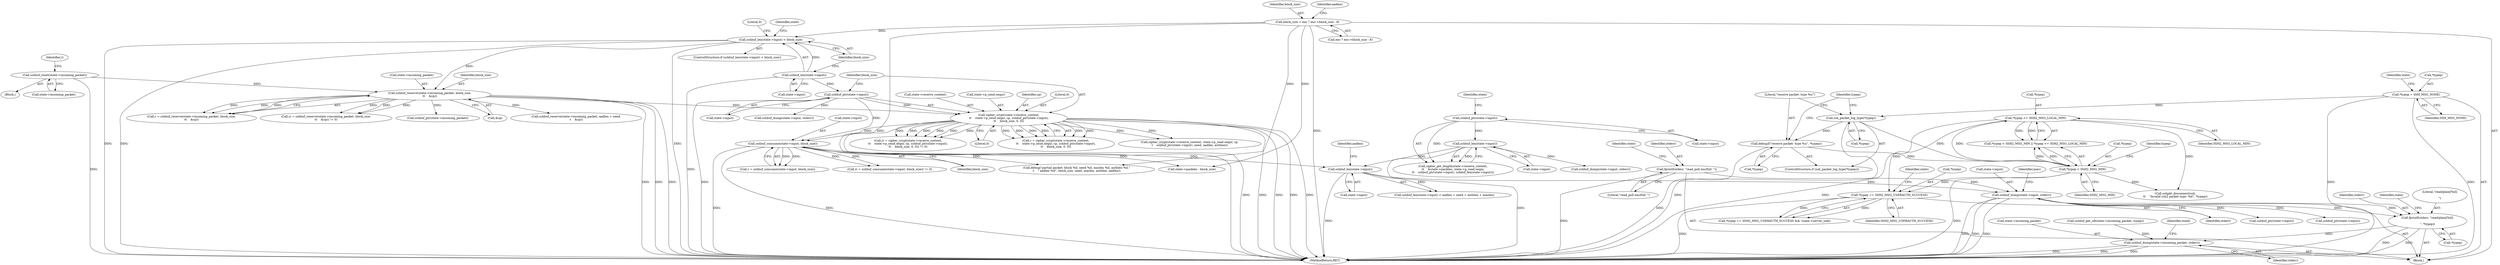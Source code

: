 digraph "0_mindrot_28652bca29046f62c7045e933e6b931de1d16737_0@API" {
"1000965" [label="(Call,fprintf(stderr, \"read/plain[%d]:\r\n\", *typep))"];
"1000520" [label="(Call,sshbuf_dump(state->input, stderr))"];
"1000504" [label="(Call,sshbuf_len(state->input))"];
"1000437" [label="(Call,sshbuf_consume(state->input, block_size))"];
"1000372" [label="(Call,sshbuf_ptr(state->input))"];
"1000334" [label="(Call,sshbuf_len(state->input))"];
"1000362" [label="(Call,cipher_crypt(state->receive_context,\n\t\t    state->p_send.seqnr, cp, sshbuf_ptr(state->input),\n\t\t    block_size, 0, 0))"];
"1000349" [label="(Call,sshbuf_reserve(state->incoming_packet, block_size,\n\t\t    &cp))"];
"1000341" [label="(Call,sshbuf_reset(state->incoming_packet))"];
"1000333" [label="(Call,sshbuf_len(state->input) < block_size)"];
"1000224" [label="(Call,block_size = enc ? enc->block_size : 8)"];
"1000276" [label="(Call,sshbuf_len(state->input))"];
"1000272" [label="(Call,sshbuf_ptr(state->input))"];
"1000517" [label="(Call,fprintf(stderr, \"read_poll enc/full: \"))"];
"1000949" [label="(Call,*typep == SSH2_MSG_USERAUTH_SUCCESS)"];
"1000917" [label="(Call,*typep >= SSH2_MSG_LOCAL_MIN)"];
"1000913" [label="(Call,*typep < SSH2_MSG_MIN)"];
"1000904" [label="(Call,ssh_packet_log_type(*typep))"];
"1000151" [label="(Call,*typep = SSH_MSG_NONE)"];
"1000907" [label="(Call,debug3(\"receive packet: type %u\", *typep))"];
"1000970" [label="(Call,sshbuf_dump(state->incoming_packet, stderr))"];
"1000912" [label="(Call,*typep < SSH2_MSG_MIN || *typep >= SSH2_MSG_LOCAL_MIN)"];
"1000948" [label="(Call,*typep == SSH2_MSG_USERAUTH_SUCCESS && !state->server_side)"];
"1000952" [label="(Identifier,SSH2_MSG_USERAUTH_SUCCESS)"];
"1000603" [label="(Call,sshbuf_ptr(state->input))"];
"1000435" [label="(Call,r = sshbuf_consume(state->input, block_size))"];
"1000332" [label="(ControlStructure,if (sshbuf_len(state->input) < block_size))"];
"1000971" [label="(Call,state->incoming_packet)"];
"1000920" [label="(Identifier,SSH2_MSG_LOCAL_MIN)"];
"1000347" [label="(Call,r = sshbuf_reserve(state->incoming_packet, block_size,\n\t\t    &cp))"];
"1000152" [label="(Call,*typep)"];
"1000118" [label="(Block,)"];
"1000547" [label="(Call,sshbuf_ptr(state->input))"];
"1000225" [label="(Identifier,block_size)"];
"1000348" [label="(Identifier,r)"];
"1000524" [label="(Identifier,stderr)"];
"1000521" [label="(Call,state->input)"];
"1000331" [label="(Block,)"];
"1000966" [label="(Identifier,stderr)"];
"1000904" [label="(Call,ssh_packet_log_type(*typep))"];
"1000278" [label="(Identifier,state)"];
"1000522" [label="(Identifier,state)"];
"1000927" [label="(Call,sshpkt_disconnect(ssh,\n\t\t    \"Invalid ssh2 packet type: %d\", *typep))"];
"1000518" [label="(Identifier,stderr)"];
"1000905" [label="(Call,*typep)"];
"1001000" [label="(MethodReturn,RET)"];
"1000472" [label="(Call,debug(\"partial packet: block %d, need %d, maclen %d, authlen %d,\"\n\t    \" aadlen %d\", block_size, need, maclen, authlen, aadlen))"];
"1000157" [label="(Identifier,state)"];
"1000259" [label="(Call,cipher_get_length(state->receive_context,\n\t\t    &state->packlen, state->p_read.seqnr,\n\t\t    sshbuf_ptr(state->input), sshbuf_len(state->input)))"];
"1000333" [label="(Call,sshbuf_len(state->input) < block_size)"];
"1000371" [label="(Identifier,cp)"];
"1000343" [label="(Identifier,state)"];
"1000377" [label="(Literal,0)"];
"1000915" [label="(Identifier,typep)"];
"1000972" [label="(Identifier,state)"];
"1000505" [label="(Call,state->input)"];
"1000434" [label="(Call,(r = sshbuf_consume(state->input, block_size)) != 0)"];
"1000519" [label="(Literal,\"read_poll enc/full: \")"];
"1000509" [label="(Identifier,aadlen)"];
"1000466" [label="(Call,state->packlen - block_size)"];
"1000335" [label="(Call,state->input)"];
"1000226" [label="(Call,enc ? enc->block_size : 8)"];
"1000917" [label="(Call,*typep >= SSH2_MSG_LOCAL_MIN)"];
"1000918" [label="(Call,*typep)"];
"1000334" [label="(Call,sshbuf_len(state->input))"];
"1000438" [label="(Call,state->input)"];
"1000970" [label="(Call,sshbuf_dump(state->incoming_packet, stderr))"];
"1000277" [label="(Call,state->input)"];
"1000376" [label="(Identifier,block_size)"];
"1000504" [label="(Call,sshbuf_len(state->input))"];
"1000441" [label="(Identifier,block_size)"];
"1000914" [label="(Call,*typep)"];
"1000273" [label="(Call,state->input)"];
"1000913" [label="(Call,*typep < SSH2_MSG_MIN)"];
"1000919" [label="(Identifier,typep)"];
"1000233" [label="(Identifier,aadlen)"];
"1000965" [label="(Call,fprintf(stderr, \"read/plain[%d]:\r\n\", *typep))"];
"1000363" [label="(Call,state->receive_context)"];
"1000955" [label="(Identifier,state)"];
"1000520" [label="(Call,sshbuf_dump(state->input, stderr))"];
"1000907" [label="(Call,debug3(\"receive packet: type %u\", *typep))"];
"1000154" [label="(Identifier,SSH_MSG_NONE)"];
"1000967" [label="(Literal,\"read/plain[%d]:\r\n\")"];
"1000362" [label="(Call,cipher_crypt(state->receive_context,\n\t\t    state->p_send.seqnr, cp, sshbuf_ptr(state->input),\n\t\t    block_size, 0, 0))"];
"1000366" [label="(Call,state->p_send.seqnr)"];
"1000909" [label="(Call,*typep)"];
"1000896" [label="(Call,sshbuf_get_u8(state->incoming_packet, typep))"];
"1000968" [label="(Call,*typep)"];
"1000360" [label="(Call,r = cipher_crypt(state->receive_context,\n\t\t    state->p_send.seqnr, cp, sshbuf_ptr(state->input),\n\t\t    block_size, 0, 0))"];
"1000341" [label="(Call,sshbuf_reset(state->incoming_packet))"];
"1000350" [label="(Call,state->incoming_packet)"];
"1000298" [label="(Call,sshbuf_dump(state->input, stderr))"];
"1000272" [label="(Call,sshbuf_ptr(state->input))"];
"1000349" [label="(Call,sshbuf_reserve(state->incoming_packet, block_size,\n\t\t    &cp))"];
"1000346" [label="(Call,(r = sshbuf_reserve(state->incoming_packet, block_size,\n\t\t    &cp)) != 0)"];
"1000276" [label="(Call,sshbuf_len(state->input))"];
"1000373" [label="(Call,state->input)"];
"1000949" [label="(Call,*typep == SSH2_MSG_USERAUTH_SUCCESS)"];
"1000593" [label="(Call,cipher_crypt(state->receive_context, state->p_read.seqnr, cp,\n\t    sshbuf_ptr(state->input), need, aadlen, authlen))"];
"1000437" [label="(Call,sshbuf_consume(state->input, block_size))"];
"1000527" [label="(Identifier,mac)"];
"1000386" [label="(Call,sshbuf_ptr(state->incoming_packet))"];
"1000517" [label="(Call,fprintf(stderr, \"read_poll enc/full: \"))"];
"1000408" [label="(Call,sshbuf_dump(state->input, stderr))"];
"1000224" [label="(Call,block_size = enc ? enc->block_size : 8)"];
"1000354" [label="(Call,&cp)"];
"1000338" [label="(Identifier,block_size)"];
"1000916" [label="(Identifier,SSH2_MSG_MIN)"];
"1000342" [label="(Call,state->incoming_packet)"];
"1000151" [label="(Call,*typep = SSH_MSG_NONE)"];
"1000908" [label="(Literal,\"receive packet: type %u\")"];
"1000372" [label="(Call,sshbuf_ptr(state->input))"];
"1000503" [label="(Call,sshbuf_len(state->input) < aadlen + need + authlen + maclen)"];
"1000977" [label="(Identifier,state)"];
"1000340" [label="(Literal,0)"];
"1000950" [label="(Call,*typep)"];
"1000359" [label="(Call,(r = cipher_crypt(state->receive_context,\n\t\t    state->p_send.seqnr, cp, sshbuf_ptr(state->input),\n\t\t    block_size, 0, 0)) != 0)"];
"1000353" [label="(Identifier,block_size)"];
"1000578" [label="(Call,sshbuf_reserve(state->incoming_packet, aadlen + need,\n\t    &cp))"];
"1000378" [label="(Literal,0)"];
"1000903" [label="(ControlStructure,if (ssh_packet_log_type(*typep)))"];
"1000974" [label="(Identifier,stderr)"];
"1000965" -> "1000118"  [label="AST: "];
"1000965" -> "1000968"  [label="CFG: "];
"1000966" -> "1000965"  [label="AST: "];
"1000967" -> "1000965"  [label="AST: "];
"1000968" -> "1000965"  [label="AST: "];
"1000972" -> "1000965"  [label="CFG: "];
"1000965" -> "1001000"  [label="DDG: "];
"1000965" -> "1001000"  [label="DDG: "];
"1000520" -> "1000965"  [label="DDG: "];
"1000949" -> "1000965"  [label="DDG: "];
"1000965" -> "1000970"  [label="DDG: "];
"1000520" -> "1000118"  [label="AST: "];
"1000520" -> "1000524"  [label="CFG: "];
"1000521" -> "1000520"  [label="AST: "];
"1000524" -> "1000520"  [label="AST: "];
"1000527" -> "1000520"  [label="CFG: "];
"1000520" -> "1001000"  [label="DDG: "];
"1000520" -> "1001000"  [label="DDG: "];
"1000520" -> "1001000"  [label="DDG: "];
"1000504" -> "1000520"  [label="DDG: "];
"1000517" -> "1000520"  [label="DDG: "];
"1000520" -> "1000547"  [label="DDG: "];
"1000520" -> "1000603"  [label="DDG: "];
"1000504" -> "1000503"  [label="AST: "];
"1000504" -> "1000505"  [label="CFG: "];
"1000505" -> "1000504"  [label="AST: "];
"1000509" -> "1000504"  [label="CFG: "];
"1000504" -> "1001000"  [label="DDG: "];
"1000504" -> "1000503"  [label="DDG: "];
"1000437" -> "1000504"  [label="DDG: "];
"1000276" -> "1000504"  [label="DDG: "];
"1000437" -> "1000435"  [label="AST: "];
"1000437" -> "1000441"  [label="CFG: "];
"1000438" -> "1000437"  [label="AST: "];
"1000441" -> "1000437"  [label="AST: "];
"1000435" -> "1000437"  [label="CFG: "];
"1000437" -> "1001000"  [label="DDG: "];
"1000437" -> "1001000"  [label="DDG: "];
"1000437" -> "1000434"  [label="DDG: "];
"1000437" -> "1000434"  [label="DDG: "];
"1000437" -> "1000435"  [label="DDG: "];
"1000437" -> "1000435"  [label="DDG: "];
"1000372" -> "1000437"  [label="DDG: "];
"1000362" -> "1000437"  [label="DDG: "];
"1000437" -> "1000466"  [label="DDG: "];
"1000437" -> "1000472"  [label="DDG: "];
"1000372" -> "1000362"  [label="AST: "];
"1000372" -> "1000373"  [label="CFG: "];
"1000373" -> "1000372"  [label="AST: "];
"1000376" -> "1000372"  [label="CFG: "];
"1000372" -> "1001000"  [label="DDG: "];
"1000372" -> "1000362"  [label="DDG: "];
"1000334" -> "1000372"  [label="DDG: "];
"1000372" -> "1000408"  [label="DDG: "];
"1000334" -> "1000333"  [label="AST: "];
"1000334" -> "1000335"  [label="CFG: "];
"1000335" -> "1000334"  [label="AST: "];
"1000338" -> "1000334"  [label="CFG: "];
"1000334" -> "1001000"  [label="DDG: "];
"1000334" -> "1000333"  [label="DDG: "];
"1000362" -> "1000360"  [label="AST: "];
"1000362" -> "1000378"  [label="CFG: "];
"1000363" -> "1000362"  [label="AST: "];
"1000366" -> "1000362"  [label="AST: "];
"1000371" -> "1000362"  [label="AST: "];
"1000376" -> "1000362"  [label="AST: "];
"1000377" -> "1000362"  [label="AST: "];
"1000378" -> "1000362"  [label="AST: "];
"1000360" -> "1000362"  [label="CFG: "];
"1000362" -> "1001000"  [label="DDG: "];
"1000362" -> "1001000"  [label="DDG: "];
"1000362" -> "1001000"  [label="DDG: "];
"1000362" -> "1001000"  [label="DDG: "];
"1000362" -> "1001000"  [label="DDG: "];
"1000362" -> "1000359"  [label="DDG: "];
"1000362" -> "1000359"  [label="DDG: "];
"1000362" -> "1000359"  [label="DDG: "];
"1000362" -> "1000359"  [label="DDG: "];
"1000362" -> "1000359"  [label="DDG: "];
"1000362" -> "1000359"  [label="DDG: "];
"1000362" -> "1000360"  [label="DDG: "];
"1000362" -> "1000360"  [label="DDG: "];
"1000362" -> "1000360"  [label="DDG: "];
"1000362" -> "1000360"  [label="DDG: "];
"1000362" -> "1000360"  [label="DDG: "];
"1000362" -> "1000360"  [label="DDG: "];
"1000349" -> "1000362"  [label="DDG: "];
"1000362" -> "1000593"  [label="DDG: "];
"1000362" -> "1000593"  [label="DDG: "];
"1000349" -> "1000347"  [label="AST: "];
"1000349" -> "1000354"  [label="CFG: "];
"1000350" -> "1000349"  [label="AST: "];
"1000353" -> "1000349"  [label="AST: "];
"1000354" -> "1000349"  [label="AST: "];
"1000347" -> "1000349"  [label="CFG: "];
"1000349" -> "1001000"  [label="DDG: "];
"1000349" -> "1001000"  [label="DDG: "];
"1000349" -> "1001000"  [label="DDG: "];
"1000349" -> "1000346"  [label="DDG: "];
"1000349" -> "1000346"  [label="DDG: "];
"1000349" -> "1000346"  [label="DDG: "];
"1000349" -> "1000347"  [label="DDG: "];
"1000349" -> "1000347"  [label="DDG: "];
"1000349" -> "1000347"  [label="DDG: "];
"1000341" -> "1000349"  [label="DDG: "];
"1000333" -> "1000349"  [label="DDG: "];
"1000349" -> "1000386"  [label="DDG: "];
"1000349" -> "1000578"  [label="DDG: "];
"1000341" -> "1000331"  [label="AST: "];
"1000341" -> "1000342"  [label="CFG: "];
"1000342" -> "1000341"  [label="AST: "];
"1000348" -> "1000341"  [label="CFG: "];
"1000341" -> "1001000"  [label="DDG: "];
"1000333" -> "1000332"  [label="AST: "];
"1000333" -> "1000338"  [label="CFG: "];
"1000338" -> "1000333"  [label="AST: "];
"1000340" -> "1000333"  [label="CFG: "];
"1000343" -> "1000333"  [label="CFG: "];
"1000333" -> "1001000"  [label="DDG: "];
"1000333" -> "1001000"  [label="DDG: "];
"1000333" -> "1001000"  [label="DDG: "];
"1000224" -> "1000333"  [label="DDG: "];
"1000224" -> "1000118"  [label="AST: "];
"1000224" -> "1000226"  [label="CFG: "];
"1000225" -> "1000224"  [label="AST: "];
"1000226" -> "1000224"  [label="AST: "];
"1000233" -> "1000224"  [label="CFG: "];
"1000224" -> "1001000"  [label="DDG: "];
"1000224" -> "1001000"  [label="DDG: "];
"1000224" -> "1000466"  [label="DDG: "];
"1000224" -> "1000472"  [label="DDG: "];
"1000276" -> "1000259"  [label="AST: "];
"1000276" -> "1000277"  [label="CFG: "];
"1000277" -> "1000276"  [label="AST: "];
"1000259" -> "1000276"  [label="CFG: "];
"1000276" -> "1001000"  [label="DDG: "];
"1000276" -> "1000259"  [label="DDG: "];
"1000272" -> "1000276"  [label="DDG: "];
"1000276" -> "1000298"  [label="DDG: "];
"1000272" -> "1000259"  [label="AST: "];
"1000272" -> "1000273"  [label="CFG: "];
"1000273" -> "1000272"  [label="AST: "];
"1000278" -> "1000272"  [label="CFG: "];
"1000272" -> "1000259"  [label="DDG: "];
"1000517" -> "1000118"  [label="AST: "];
"1000517" -> "1000519"  [label="CFG: "];
"1000518" -> "1000517"  [label="AST: "];
"1000519" -> "1000517"  [label="AST: "];
"1000522" -> "1000517"  [label="CFG: "];
"1000517" -> "1001000"  [label="DDG: "];
"1000949" -> "1000948"  [label="AST: "];
"1000949" -> "1000952"  [label="CFG: "];
"1000950" -> "1000949"  [label="AST: "];
"1000952" -> "1000949"  [label="AST: "];
"1000955" -> "1000949"  [label="CFG: "];
"1000948" -> "1000949"  [label="CFG: "];
"1000949" -> "1001000"  [label="DDG: "];
"1000949" -> "1000948"  [label="DDG: "];
"1000949" -> "1000948"  [label="DDG: "];
"1000917" -> "1000949"  [label="DDG: "];
"1000913" -> "1000949"  [label="DDG: "];
"1000917" -> "1000912"  [label="AST: "];
"1000917" -> "1000920"  [label="CFG: "];
"1000918" -> "1000917"  [label="AST: "];
"1000920" -> "1000917"  [label="AST: "];
"1000912" -> "1000917"  [label="CFG: "];
"1000917" -> "1001000"  [label="DDG: "];
"1000917" -> "1000912"  [label="DDG: "];
"1000917" -> "1000912"  [label="DDG: "];
"1000913" -> "1000917"  [label="DDG: "];
"1000917" -> "1000927"  [label="DDG: "];
"1000913" -> "1000912"  [label="AST: "];
"1000913" -> "1000916"  [label="CFG: "];
"1000914" -> "1000913"  [label="AST: "];
"1000916" -> "1000913"  [label="AST: "];
"1000919" -> "1000913"  [label="CFG: "];
"1000912" -> "1000913"  [label="CFG: "];
"1000913" -> "1001000"  [label="DDG: "];
"1000913" -> "1000912"  [label="DDG: "];
"1000913" -> "1000912"  [label="DDG: "];
"1000904" -> "1000913"  [label="DDG: "];
"1000907" -> "1000913"  [label="DDG: "];
"1000913" -> "1000927"  [label="DDG: "];
"1000904" -> "1000903"  [label="AST: "];
"1000904" -> "1000905"  [label="CFG: "];
"1000905" -> "1000904"  [label="AST: "];
"1000908" -> "1000904"  [label="CFG: "];
"1000915" -> "1000904"  [label="CFG: "];
"1000904" -> "1001000"  [label="DDG: "];
"1000151" -> "1000904"  [label="DDG: "];
"1000904" -> "1000907"  [label="DDG: "];
"1000151" -> "1000118"  [label="AST: "];
"1000151" -> "1000154"  [label="CFG: "];
"1000152" -> "1000151"  [label="AST: "];
"1000154" -> "1000151"  [label="AST: "];
"1000157" -> "1000151"  [label="CFG: "];
"1000151" -> "1001000"  [label="DDG: "];
"1000151" -> "1001000"  [label="DDG: "];
"1000907" -> "1000903"  [label="AST: "];
"1000907" -> "1000909"  [label="CFG: "];
"1000908" -> "1000907"  [label="AST: "];
"1000909" -> "1000907"  [label="AST: "];
"1000915" -> "1000907"  [label="CFG: "];
"1000907" -> "1001000"  [label="DDG: "];
"1000970" -> "1000118"  [label="AST: "];
"1000970" -> "1000974"  [label="CFG: "];
"1000971" -> "1000970"  [label="AST: "];
"1000974" -> "1000970"  [label="AST: "];
"1000977" -> "1000970"  [label="CFG: "];
"1000970" -> "1001000"  [label="DDG: "];
"1000970" -> "1001000"  [label="DDG: "];
"1000970" -> "1001000"  [label="DDG: "];
"1000896" -> "1000970"  [label="DDG: "];
}
